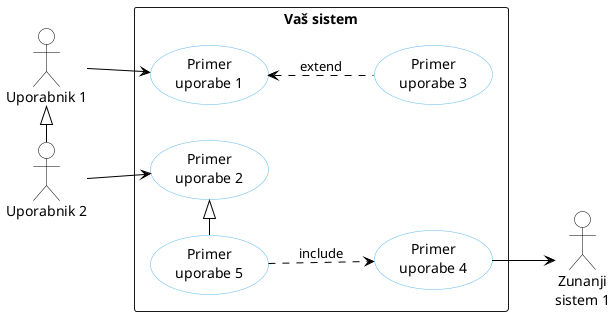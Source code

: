 @startuml DPU

skinparam backgroundcolor transparent
skinparam defaultTextAlignment center
skinparam usecase {
  backgroundColor white
  borderColor #5FB8EC
  arrowColor black
}
skinparam actorBorderColor black
skinparam actorBackgroundColor white

left to right direction

actor "Uporabnik 1" AS U1
actor "Uporabnik 2" AS U2
actor "Zunanji\nsistem 1" AS S1

rectangle "Vaš sistem" {
  usecase "Primer\nuporabe 1" AS PU1
  usecase "Primer\nuporabe 2" AS PU2
  usecase "Primer\nuporabe 3" AS PU3
  usecase "Primer\nuporabe 4" AS PU4
  usecase "Primer\nuporabe 5" AS PU5
}

U2 -left-|> U1

U1 -> (PU1)
U2 --> (PU2)
(PU4) -down-> S1

(PU3) .up.> (PU1) : extend
(PU5) ..> (PU4) : include
(PU5) -right-|> (PU2)

@enduml
